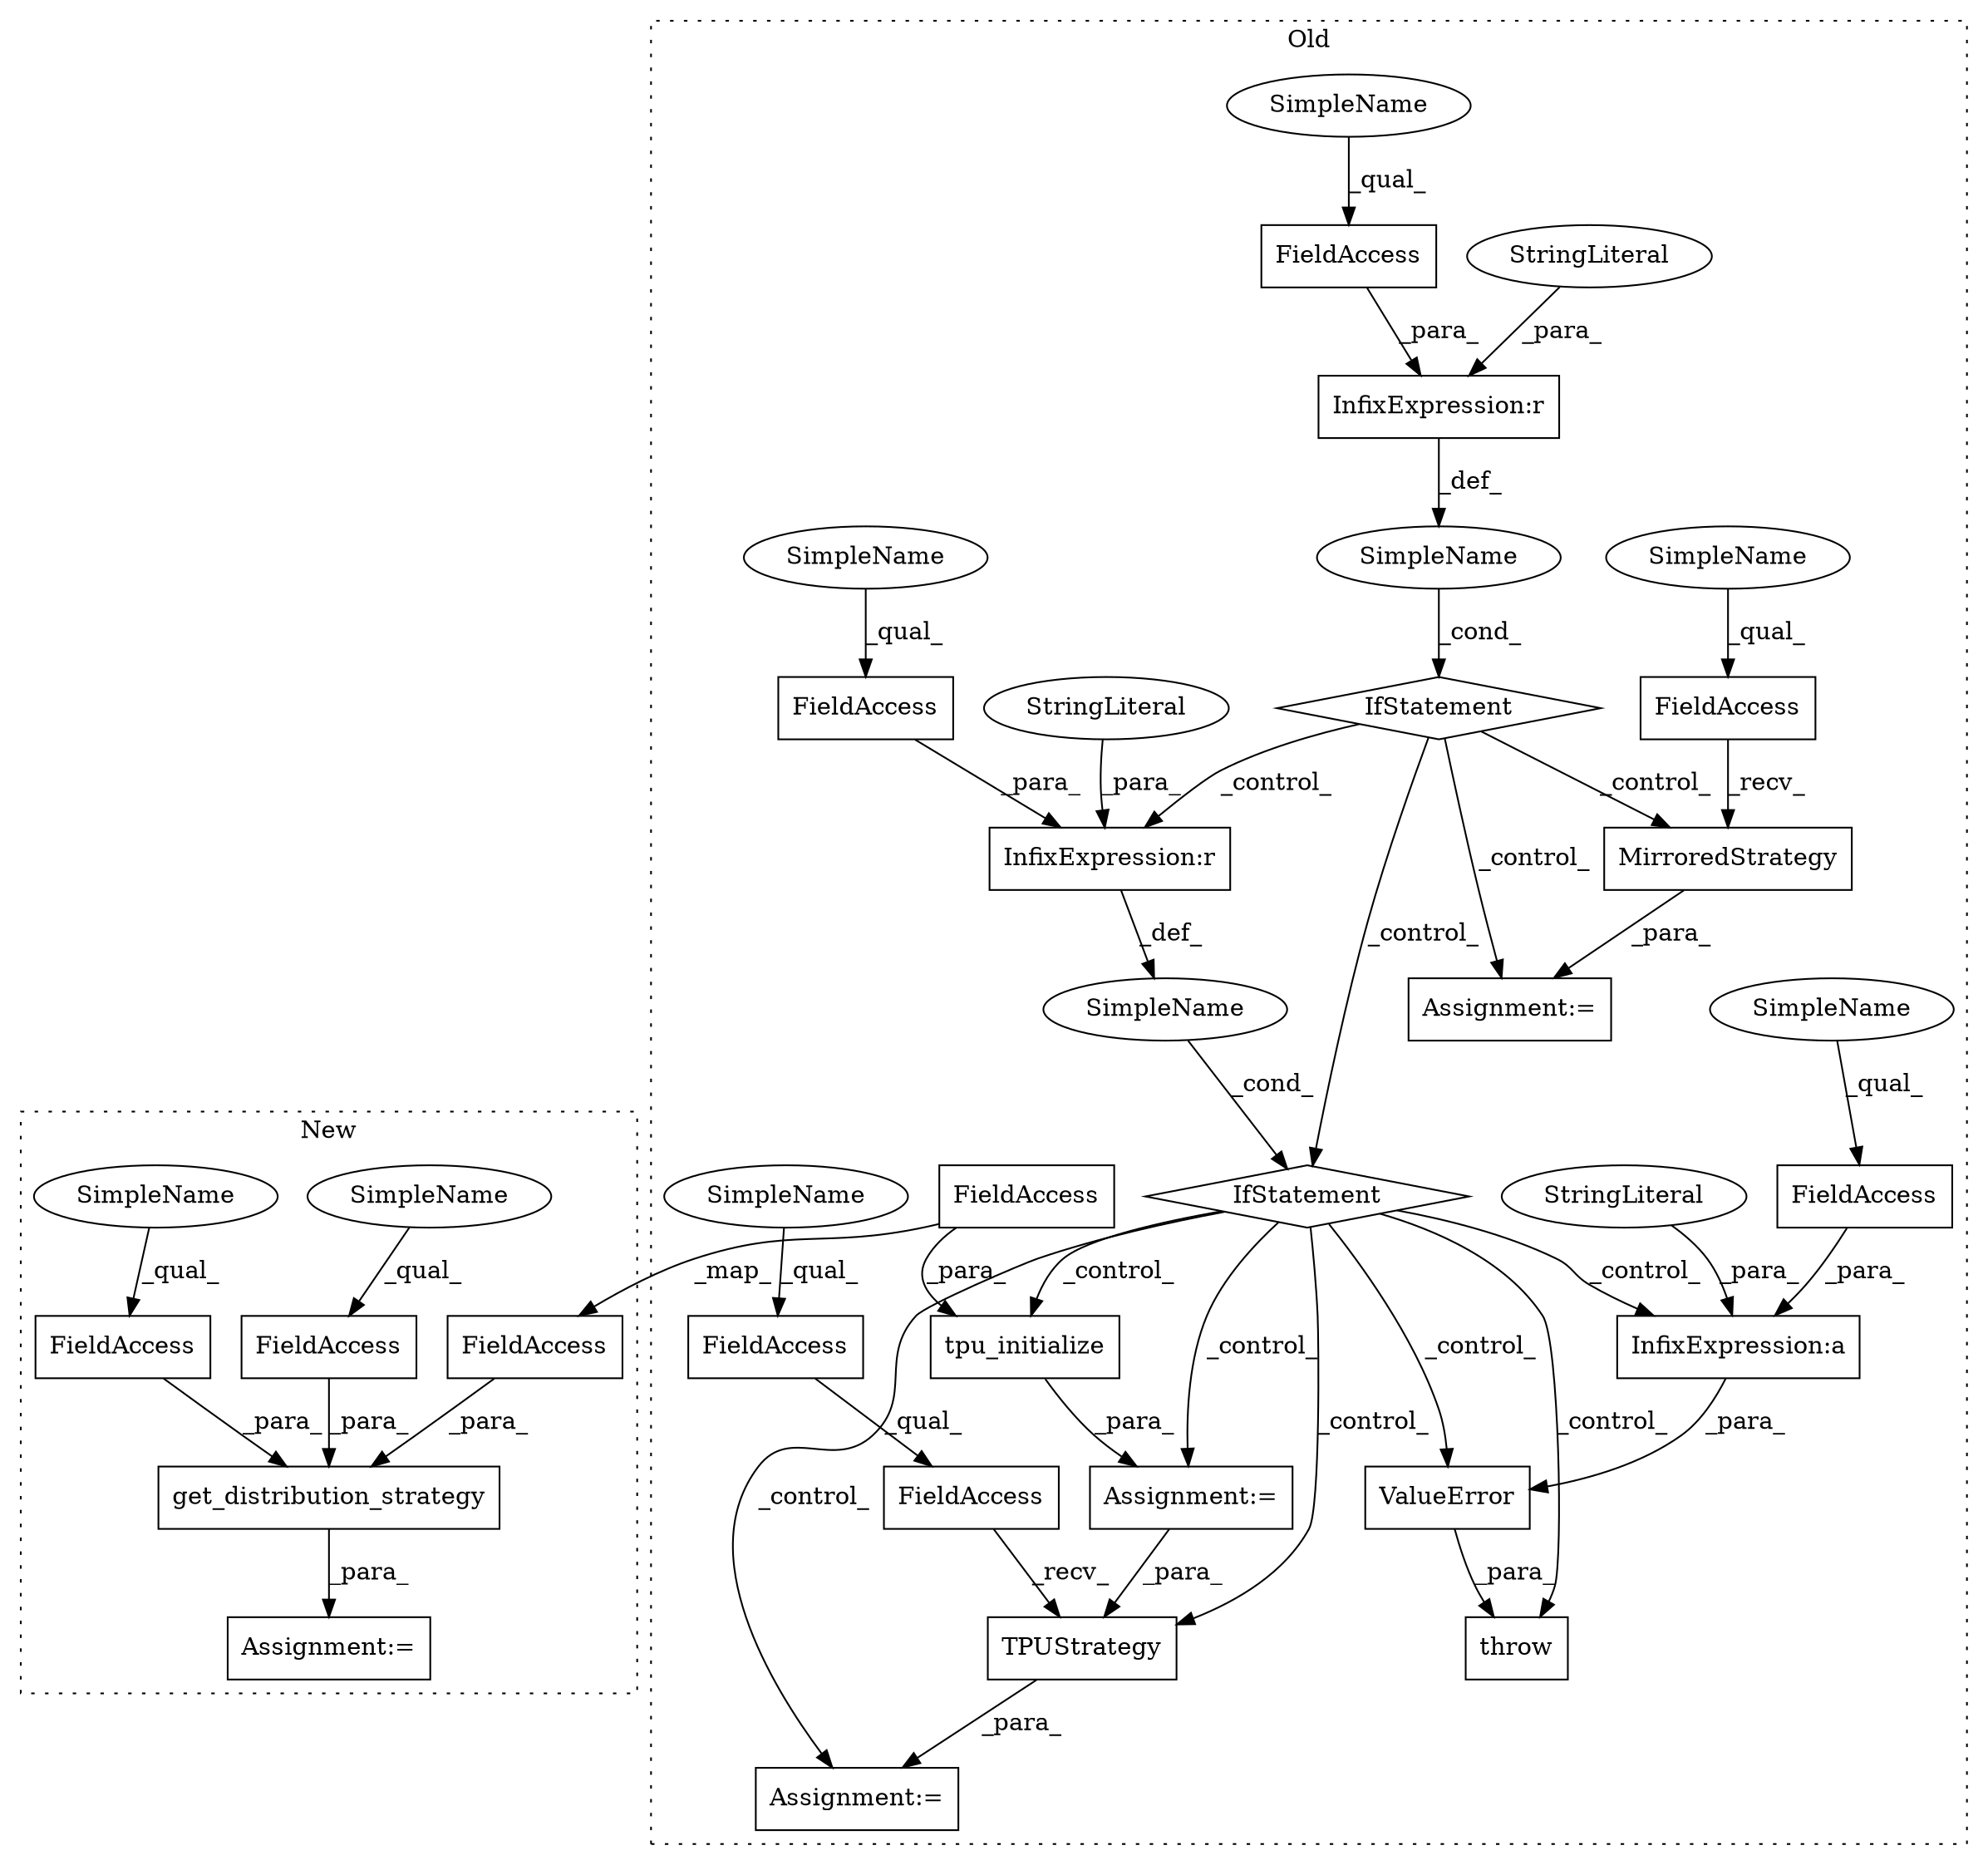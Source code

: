 digraph G {
subgraph cluster0 {
1 [label="IfStatement" a="25" s="14547,14579" l="4,2" shape="diamond"];
4 [label="SimpleName" a="42" s="" l="" shape="ellipse"];
5 [label="Assignment:=" a="7" s="14339" l="1" shape="box"];
6 [label="IfStatement" a="25" s="14286,14321" l="4,2" shape="diamond"];
7 [label="InfixExpression:r" a="27" s="14309" l="4" shape="box"];
8 [label="SimpleName" a="42" s="" l="" shape="ellipse"];
9 [label="Assignment:=" a="7" s="14655" l="1" shape="box"];
10 [label="InfixExpression:r" a="27" s="14570" l="4" shape="box"];
11 [label="TPUStrategy" a="32" s="14691,14719" l="12,1" shape="box"];
12 [label="InfixExpression:a" a="27" s="14812" l="3" shape="box"];
13 [label="MirroredStrategy" a="32" s="14362" l="18" shape="box"];
14 [label="StringLiteral" a="45" s="14313" l="8" shape="ellipse"];
15 [label="StringLiteral" a="45" s="14574" l="5" shape="ellipse"];
16 [label="StringLiteral" a="45" s="14759" l="53" shape="ellipse"];
17 [label="throw" a="53" s="14742" l="6" shape="box"];
18 [label="FieldAccess" a="22" s="14815" l="19" shape="box"];
20 [label="FieldAccess" a="22" s="14551" l="19" shape="box"];
21 [label="FieldAccess" a="22" s="14290" l="19" shape="box"];
22 [label="FieldAccess" a="22" s="14340" l="21" shape="box"];
23 [label="FieldAccess" a="22" s="14656" l="21" shape="box"];
24 [label="FieldAccess" a="22" s="14656" l="34" shape="box"];
25 [label="ValueError" a="32" s="14748,14834" l="11,1" shape="box"];
26 [label="tpu_initialize" a="32" s="14614,14638" l="15,1" shape="box"];
27 [label="Assignment:=" a="7" s="14605" l="1" shape="box"];
29 [label="FieldAccess" a="22" s="14629" l="9" shape="box"];
31 [label="SimpleName" a="42" s="14340" l="10" shape="ellipse"];
32 [label="SimpleName" a="42" s="14656" l="10" shape="ellipse"];
33 [label="SimpleName" a="42" s="14551" l="5" shape="ellipse"];
34 [label="SimpleName" a="42" s="14815" l="5" shape="ellipse"];
35 [label="SimpleName" a="42" s="14290" l="5" shape="ellipse"];
label = "Old";
style="dotted";
}
subgraph cluster1 {
2 [label="get_distribution_strategy" a="32" s="14335,14413" l="26,1" shape="box"];
3 [label="FieldAccess" a="22" s="14389" l="14" shape="box"];
19 [label="FieldAccess" a="22" s="14361" l="27" shape="box"];
28 [label="Assignment:=" a="7" s="14315" l="1" shape="box"];
30 [label="FieldAccess" a="22" s="14404" l="9" shape="box"];
36 [label="SimpleName" a="42" s="14389" l="5" shape="ellipse"];
37 [label="SimpleName" a="42" s="14361" l="5" shape="ellipse"];
label = "New";
style="dotted";
}
1 -> 17 [label="_control_"];
1 -> 12 [label="_control_"];
1 -> 27 [label="_control_"];
1 -> 9 [label="_control_"];
1 -> 25 [label="_control_"];
1 -> 11 [label="_control_"];
1 -> 26 [label="_control_"];
2 -> 28 [label="_para_"];
3 -> 2 [label="_para_"];
4 -> 6 [label="_cond_"];
6 -> 1 [label="_control_"];
6 -> 10 [label="_control_"];
6 -> 13 [label="_control_"];
6 -> 5 [label="_control_"];
7 -> 4 [label="_def_"];
8 -> 1 [label="_cond_"];
10 -> 8 [label="_def_"];
11 -> 9 [label="_para_"];
12 -> 25 [label="_para_"];
13 -> 5 [label="_para_"];
14 -> 7 [label="_para_"];
15 -> 10 [label="_para_"];
16 -> 12 [label="_para_"];
18 -> 12 [label="_para_"];
19 -> 2 [label="_para_"];
20 -> 10 [label="_para_"];
21 -> 7 [label="_para_"];
22 -> 13 [label="_recv_"];
23 -> 24 [label="_qual_"];
24 -> 11 [label="_recv_"];
25 -> 17 [label="_para_"];
26 -> 27 [label="_para_"];
27 -> 11 [label="_para_"];
29 -> 26 [label="_para_"];
29 -> 30 [label="_map_"];
30 -> 2 [label="_para_"];
31 -> 22 [label="_qual_"];
32 -> 23 [label="_qual_"];
33 -> 20 [label="_qual_"];
34 -> 18 [label="_qual_"];
35 -> 21 [label="_qual_"];
36 -> 3 [label="_qual_"];
37 -> 19 [label="_qual_"];
}